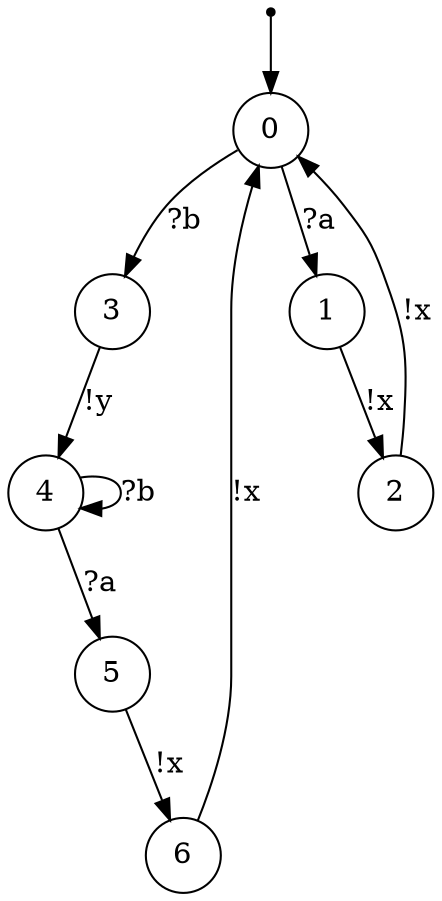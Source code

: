 digraph {
 node [shape=point] ENTRY
 node [shape=circle]
 ENTRY -> 0
0 -> 3 [label="?b"]
3 -> 4 [label="!y"]
4 -> 5 [label="?a"]
5 -> 6 [label="!x"]
6 -> 0 [label="!x"]
4 -> 4 [label="?b"]
0 -> 1 [label="?a"]
1 -> 2 [label="!x"]
2 -> 0 [label="!x"]
}